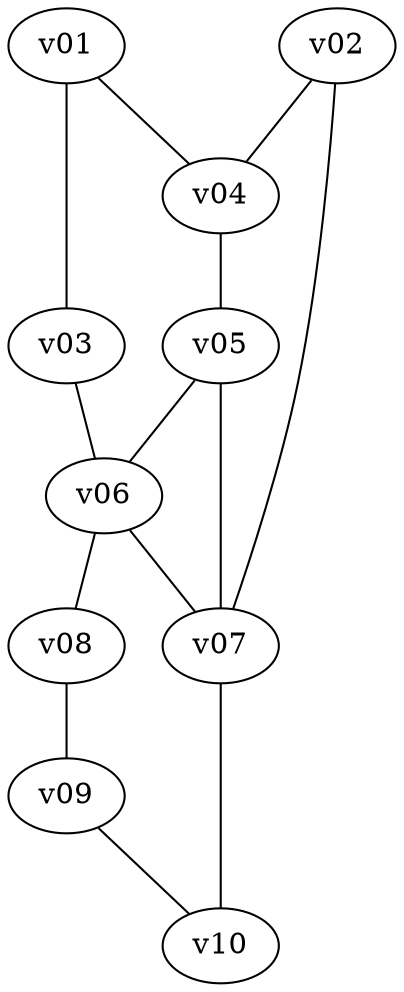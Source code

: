 graph G {
v01;
v02;
v03;
v04;
v05;
v06;
v07;
v08;
v09;
v10;
v01--v03  [weight=69];
v01--v04  [weight=26];
v02--v07  [weight=156];
v02--v04  [weight=106];
v03--v06  [weight=108];
v04--v05  [weight=29];
v05--v06  [weight=82];
v05--v07  [weight=135];
v06--v07  [weight=145];
v06--v08  [weight=87];
v07--v10  [weight=164];
v08--v09  [weight=104];
v09--v10  [weight=20];
}
